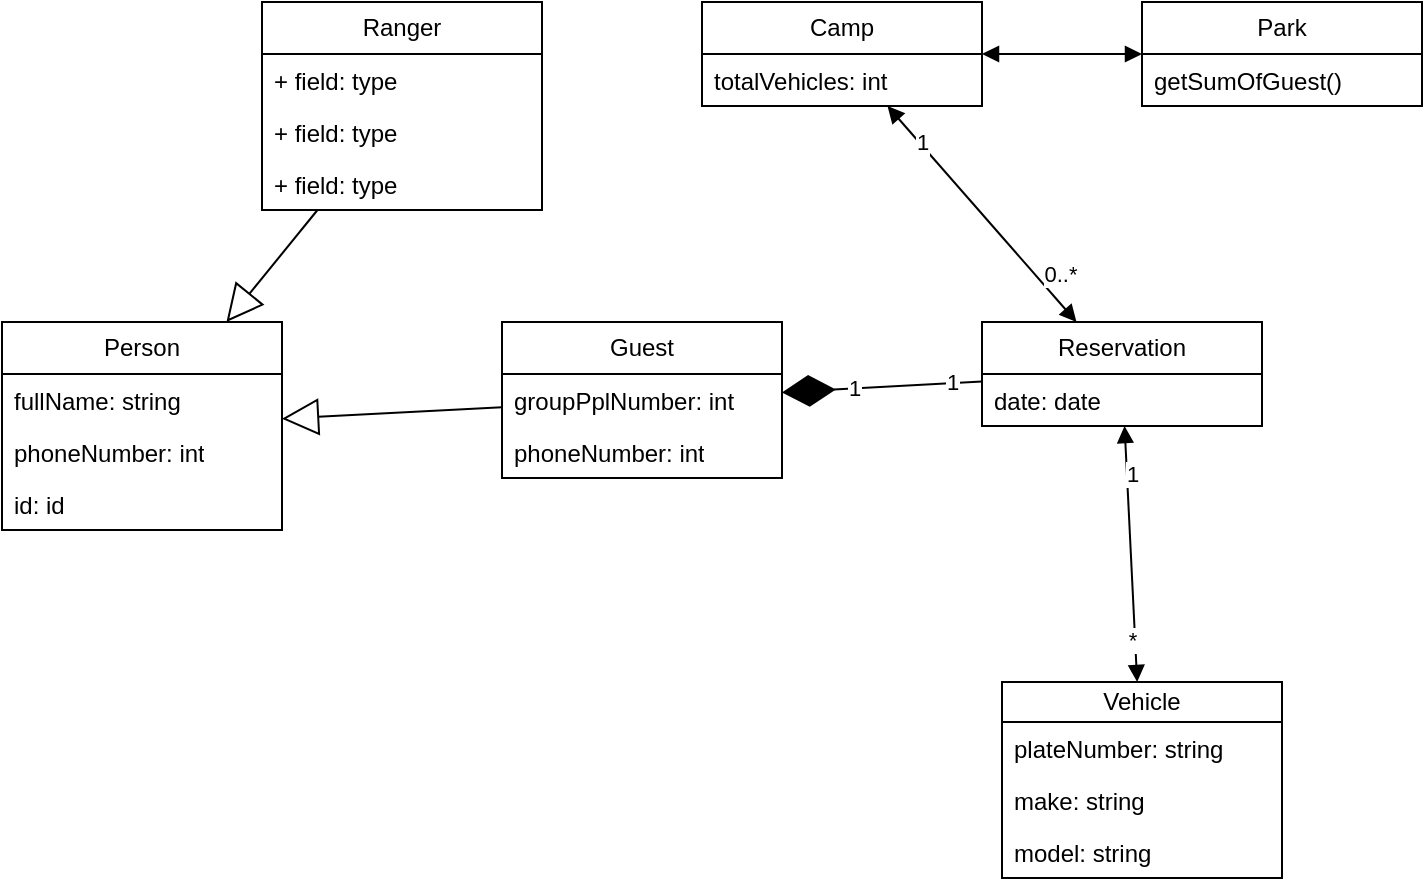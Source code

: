 <mxfile version="21.7.2" type="github">
  <diagram name="Page-1" id="Uw1vTMQRsPqiSfNXdZWv">
    <mxGraphModel dx="954" dy="623" grid="1" gridSize="10" guides="1" tooltips="1" connect="1" arrows="1" fold="1" page="1" pageScale="1" pageWidth="850" pageHeight="1100" math="0" shadow="0">
      <root>
        <mxCell id="0" />
        <mxCell id="1" parent="0" />
        <mxCell id="Qf_4WJPUIC0sfqtlXfHK-1" value="Park" style="swimlane;fontStyle=0;childLayout=stackLayout;horizontal=1;startSize=26;fillColor=none;horizontalStack=0;resizeParent=1;resizeParentMax=0;resizeLast=0;collapsible=1;marginBottom=0;whiteSpace=wrap;html=1;" vertex="1" parent="1">
          <mxGeometry x="640" y="40" width="140" height="52" as="geometry" />
        </mxCell>
        <mxCell id="Qf_4WJPUIC0sfqtlXfHK-4" value="getSumOfGuest()" style="text;strokeColor=none;fillColor=none;align=left;verticalAlign=top;spacingLeft=4;spacingRight=4;overflow=hidden;rotatable=0;points=[[0,0.5],[1,0.5]];portConstraint=eastwest;whiteSpace=wrap;html=1;" vertex="1" parent="Qf_4WJPUIC0sfqtlXfHK-1">
          <mxGeometry y="26" width="140" height="26" as="geometry" />
        </mxCell>
        <mxCell id="Qf_4WJPUIC0sfqtlXfHK-5" value="Camp" style="swimlane;fontStyle=0;childLayout=stackLayout;horizontal=1;startSize=26;fillColor=none;horizontalStack=0;resizeParent=1;resizeParentMax=0;resizeLast=0;collapsible=1;marginBottom=0;whiteSpace=wrap;html=1;" vertex="1" parent="1">
          <mxGeometry x="420" y="40" width="140" height="52" as="geometry" />
        </mxCell>
        <mxCell id="Qf_4WJPUIC0sfqtlXfHK-6" value="totalVehicles: int" style="text;strokeColor=none;fillColor=none;align=left;verticalAlign=top;spacingLeft=4;spacingRight=4;overflow=hidden;rotatable=0;points=[[0,0.5],[1,0.5]];portConstraint=eastwest;whiteSpace=wrap;html=1;" vertex="1" parent="Qf_4WJPUIC0sfqtlXfHK-5">
          <mxGeometry y="26" width="140" height="26" as="geometry" />
        </mxCell>
        <mxCell id="Qf_4WJPUIC0sfqtlXfHK-9" value="Ranger" style="swimlane;fontStyle=0;childLayout=stackLayout;horizontal=1;startSize=26;fillColor=none;horizontalStack=0;resizeParent=1;resizeParentMax=0;resizeLast=0;collapsible=1;marginBottom=0;whiteSpace=wrap;html=1;" vertex="1" parent="1">
          <mxGeometry x="200" y="40" width="140" height="104" as="geometry" />
        </mxCell>
        <mxCell id="Qf_4WJPUIC0sfqtlXfHK-10" value="+ field: type" style="text;strokeColor=none;fillColor=none;align=left;verticalAlign=top;spacingLeft=4;spacingRight=4;overflow=hidden;rotatable=0;points=[[0,0.5],[1,0.5]];portConstraint=eastwest;whiteSpace=wrap;html=1;" vertex="1" parent="Qf_4WJPUIC0sfqtlXfHK-9">
          <mxGeometry y="26" width="140" height="26" as="geometry" />
        </mxCell>
        <mxCell id="Qf_4WJPUIC0sfqtlXfHK-11" value="+ field: type" style="text;strokeColor=none;fillColor=none;align=left;verticalAlign=top;spacingLeft=4;spacingRight=4;overflow=hidden;rotatable=0;points=[[0,0.5],[1,0.5]];portConstraint=eastwest;whiteSpace=wrap;html=1;" vertex="1" parent="Qf_4WJPUIC0sfqtlXfHK-9">
          <mxGeometry y="52" width="140" height="26" as="geometry" />
        </mxCell>
        <mxCell id="Qf_4WJPUIC0sfqtlXfHK-12" value="+ field: type" style="text;strokeColor=none;fillColor=none;align=left;verticalAlign=top;spacingLeft=4;spacingRight=4;overflow=hidden;rotatable=0;points=[[0,0.5],[1,0.5]];portConstraint=eastwest;whiteSpace=wrap;html=1;" vertex="1" parent="Qf_4WJPUIC0sfqtlXfHK-9">
          <mxGeometry y="78" width="140" height="26" as="geometry" />
        </mxCell>
        <mxCell id="Qf_4WJPUIC0sfqtlXfHK-13" value="Guest" style="swimlane;fontStyle=0;childLayout=stackLayout;horizontal=1;startSize=26;fillColor=none;horizontalStack=0;resizeParent=1;resizeParentMax=0;resizeLast=0;collapsible=1;marginBottom=0;whiteSpace=wrap;html=1;" vertex="1" parent="1">
          <mxGeometry x="320" y="200" width="140" height="78" as="geometry" />
        </mxCell>
        <mxCell id="Qf_4WJPUIC0sfqtlXfHK-14" value="groupPplNumber: int" style="text;strokeColor=none;fillColor=none;align=left;verticalAlign=top;spacingLeft=4;spacingRight=4;overflow=hidden;rotatable=0;points=[[0,0.5],[1,0.5]];portConstraint=eastwest;whiteSpace=wrap;html=1;" vertex="1" parent="Qf_4WJPUIC0sfqtlXfHK-13">
          <mxGeometry y="26" width="140" height="26" as="geometry" />
        </mxCell>
        <mxCell id="Qf_4WJPUIC0sfqtlXfHK-15" value="phoneNumber: int" style="text;strokeColor=none;fillColor=none;align=left;verticalAlign=top;spacingLeft=4;spacingRight=4;overflow=hidden;rotatable=0;points=[[0,0.5],[1,0.5]];portConstraint=eastwest;whiteSpace=wrap;html=1;" vertex="1" parent="Qf_4WJPUIC0sfqtlXfHK-13">
          <mxGeometry y="52" width="140" height="26" as="geometry" />
        </mxCell>
        <mxCell id="Qf_4WJPUIC0sfqtlXfHK-17" value="Reservation" style="swimlane;fontStyle=0;childLayout=stackLayout;horizontal=1;startSize=26;fillColor=none;horizontalStack=0;resizeParent=1;resizeParentMax=0;resizeLast=0;collapsible=1;marginBottom=0;whiteSpace=wrap;html=1;" vertex="1" parent="1">
          <mxGeometry x="560" y="200" width="140" height="52" as="geometry" />
        </mxCell>
        <mxCell id="Qf_4WJPUIC0sfqtlXfHK-18" value="date: date" style="text;strokeColor=none;fillColor=none;align=left;verticalAlign=top;spacingLeft=4;spacingRight=4;overflow=hidden;rotatable=0;points=[[0,0.5],[1,0.5]];portConstraint=eastwest;whiteSpace=wrap;html=1;" vertex="1" parent="Qf_4WJPUIC0sfqtlXfHK-17">
          <mxGeometry y="26" width="140" height="26" as="geometry" />
        </mxCell>
        <mxCell id="Qf_4WJPUIC0sfqtlXfHK-21" value="Person" style="swimlane;fontStyle=0;childLayout=stackLayout;horizontal=1;startSize=26;fillColor=none;horizontalStack=0;resizeParent=1;resizeParentMax=0;resizeLast=0;collapsible=1;marginBottom=0;whiteSpace=wrap;html=1;" vertex="1" parent="1">
          <mxGeometry x="70" y="200" width="140" height="104" as="geometry" />
        </mxCell>
        <mxCell id="Qf_4WJPUIC0sfqtlXfHK-22" value="fullName: string" style="text;strokeColor=none;fillColor=none;align=left;verticalAlign=top;spacingLeft=4;spacingRight=4;overflow=hidden;rotatable=0;points=[[0,0.5],[1,0.5]];portConstraint=eastwest;whiteSpace=wrap;html=1;" vertex="1" parent="Qf_4WJPUIC0sfqtlXfHK-21">
          <mxGeometry y="26" width="140" height="26" as="geometry" />
        </mxCell>
        <mxCell id="Qf_4WJPUIC0sfqtlXfHK-23" value="phoneNumber: int" style="text;strokeColor=none;fillColor=none;align=left;verticalAlign=top;spacingLeft=4;spacingRight=4;overflow=hidden;rotatable=0;points=[[0,0.5],[1,0.5]];portConstraint=eastwest;whiteSpace=wrap;html=1;" vertex="1" parent="Qf_4WJPUIC0sfqtlXfHK-21">
          <mxGeometry y="52" width="140" height="26" as="geometry" />
        </mxCell>
        <mxCell id="Qf_4WJPUIC0sfqtlXfHK-24" value="id: id" style="text;strokeColor=none;fillColor=none;align=left;verticalAlign=top;spacingLeft=4;spacingRight=4;overflow=hidden;rotatable=0;points=[[0,0.5],[1,0.5]];portConstraint=eastwest;whiteSpace=wrap;html=1;" vertex="1" parent="Qf_4WJPUIC0sfqtlXfHK-21">
          <mxGeometry y="78" width="140" height="26" as="geometry" />
        </mxCell>
        <mxCell id="Qf_4WJPUIC0sfqtlXfHK-25" value="Vehicle" style="swimlane;fontStyle=0;childLayout=stackLayout;horizontal=1;startSize=20;fillColor=none;horizontalStack=0;resizeParent=1;resizeParentMax=0;resizeLast=0;collapsible=1;marginBottom=0;whiteSpace=wrap;html=1;" vertex="1" parent="1">
          <mxGeometry x="570" y="380" width="140" height="98" as="geometry" />
        </mxCell>
        <mxCell id="Qf_4WJPUIC0sfqtlXfHK-26" value="plateNumber: string" style="text;strokeColor=none;fillColor=none;align=left;verticalAlign=top;spacingLeft=4;spacingRight=4;overflow=hidden;rotatable=0;points=[[0,0.5],[1,0.5]];portConstraint=eastwest;whiteSpace=wrap;html=1;" vertex="1" parent="Qf_4WJPUIC0sfqtlXfHK-25">
          <mxGeometry y="20" width="140" height="26" as="geometry" />
        </mxCell>
        <mxCell id="Qf_4WJPUIC0sfqtlXfHK-27" value="make: string" style="text;strokeColor=none;fillColor=none;align=left;verticalAlign=top;spacingLeft=4;spacingRight=4;overflow=hidden;rotatable=0;points=[[0,0.5],[1,0.5]];portConstraint=eastwest;whiteSpace=wrap;html=1;" vertex="1" parent="Qf_4WJPUIC0sfqtlXfHK-25">
          <mxGeometry y="46" width="140" height="26" as="geometry" />
        </mxCell>
        <mxCell id="Qf_4WJPUIC0sfqtlXfHK-28" value="model: string" style="text;strokeColor=none;fillColor=none;align=left;verticalAlign=top;spacingLeft=4;spacingRight=4;overflow=hidden;rotatable=0;points=[[0,0.5],[1,0.5]];portConstraint=eastwest;whiteSpace=wrap;html=1;" vertex="1" parent="Qf_4WJPUIC0sfqtlXfHK-25">
          <mxGeometry y="72" width="140" height="26" as="geometry" />
        </mxCell>
        <mxCell id="Qf_4WJPUIC0sfqtlXfHK-29" value="" style="endArrow=block;startArrow=block;endFill=1;startFill=1;html=1;rounded=0;" edge="1" parent="1" source="Qf_4WJPUIC0sfqtlXfHK-5" target="Qf_4WJPUIC0sfqtlXfHK-1">
          <mxGeometry width="160" relative="1" as="geometry">
            <mxPoint x="540" y="50" as="sourcePoint" />
            <mxPoint x="700" y="50" as="targetPoint" />
          </mxGeometry>
        </mxCell>
        <mxCell id="Qf_4WJPUIC0sfqtlXfHK-30" value="" style="endArrow=block;endSize=16;endFill=0;html=1;rounded=0;" edge="1" parent="1" source="Qf_4WJPUIC0sfqtlXfHK-9" target="Qf_4WJPUIC0sfqtlXfHK-21">
          <mxGeometry x="-0.002" width="160" relative="1" as="geometry">
            <mxPoint x="340" y="84" as="sourcePoint" />
            <mxPoint x="280" y="200" as="targetPoint" />
            <mxPoint as="offset" />
          </mxGeometry>
        </mxCell>
        <mxCell id="Qf_4WJPUIC0sfqtlXfHK-31" value="" style="endArrow=block;endSize=16;endFill=0;html=1;rounded=0;" edge="1" parent="1" source="Qf_4WJPUIC0sfqtlXfHK-13" target="Qf_4WJPUIC0sfqtlXfHK-21">
          <mxGeometry x="-0.001" width="160" relative="1" as="geometry">
            <mxPoint x="238" y="154" as="sourcePoint" />
            <mxPoint x="192" y="210" as="targetPoint" />
            <mxPoint as="offset" />
          </mxGeometry>
        </mxCell>
        <mxCell id="Qf_4WJPUIC0sfqtlXfHK-32" value="" style="endArrow=diamondThin;endFill=1;endSize=24;html=1;rounded=0;" edge="1" parent="1" source="Qf_4WJPUIC0sfqtlXfHK-17" target="Qf_4WJPUIC0sfqtlXfHK-13">
          <mxGeometry width="160" relative="1" as="geometry">
            <mxPoint x="410" y="350" as="sourcePoint" />
            <mxPoint x="570" y="350" as="targetPoint" />
          </mxGeometry>
        </mxCell>
        <mxCell id="Qf_4WJPUIC0sfqtlXfHK-36" value="1" style="edgeLabel;html=1;align=center;verticalAlign=middle;resizable=0;points=[];" vertex="1" connectable="0" parent="Qf_4WJPUIC0sfqtlXfHK-32">
          <mxGeometry x="0.279" y="-1" relative="1" as="geometry">
            <mxPoint as="offset" />
          </mxGeometry>
        </mxCell>
        <mxCell id="Qf_4WJPUIC0sfqtlXfHK-37" value="1" style="edgeLabel;html=1;align=center;verticalAlign=middle;resizable=0;points=[];" vertex="1" connectable="0" parent="Qf_4WJPUIC0sfqtlXfHK-32">
          <mxGeometry x="-0.701" y="-1" relative="1" as="geometry">
            <mxPoint as="offset" />
          </mxGeometry>
        </mxCell>
        <mxCell id="Qf_4WJPUIC0sfqtlXfHK-33" value="" style="endArrow=block;startArrow=block;endFill=1;startFill=1;html=1;rounded=0;" edge="1" parent="1" source="Qf_4WJPUIC0sfqtlXfHK-25" target="Qf_4WJPUIC0sfqtlXfHK-17">
          <mxGeometry width="160" relative="1" as="geometry">
            <mxPoint x="420" y="330" as="sourcePoint" />
            <mxPoint x="580" y="330" as="targetPoint" />
          </mxGeometry>
        </mxCell>
        <mxCell id="Qf_4WJPUIC0sfqtlXfHK-34" value="1" style="edgeLabel;html=1;align=center;verticalAlign=middle;resizable=0;points=[];" vertex="1" connectable="0" parent="Qf_4WJPUIC0sfqtlXfHK-33">
          <mxGeometry x="0.624" y="-2" relative="1" as="geometry">
            <mxPoint as="offset" />
          </mxGeometry>
        </mxCell>
        <mxCell id="Qf_4WJPUIC0sfqtlXfHK-35" value="*" style="edgeLabel;html=1;align=center;verticalAlign=middle;resizable=0;points=[];" vertex="1" connectable="0" parent="Qf_4WJPUIC0sfqtlXfHK-33">
          <mxGeometry x="-0.671" y="2" relative="1" as="geometry">
            <mxPoint as="offset" />
          </mxGeometry>
        </mxCell>
        <mxCell id="Qf_4WJPUIC0sfqtlXfHK-39" value="" style="endArrow=block;startArrow=block;endFill=1;startFill=1;html=1;rounded=0;" edge="1" parent="1" source="Qf_4WJPUIC0sfqtlXfHK-5" target="Qf_4WJPUIC0sfqtlXfHK-17">
          <mxGeometry width="160" relative="1" as="geometry">
            <mxPoint x="520" y="170" as="sourcePoint" />
            <mxPoint x="665" y="200" as="targetPoint" />
          </mxGeometry>
        </mxCell>
        <mxCell id="Qf_4WJPUIC0sfqtlXfHK-40" value="0..*" style="edgeLabel;html=1;align=center;verticalAlign=middle;resizable=0;points=[];" vertex="1" connectable="0" parent="Qf_4WJPUIC0sfqtlXfHK-39">
          <mxGeometry x="0.597" y="1" relative="1" as="geometry">
            <mxPoint x="10" y="-2" as="offset" />
          </mxGeometry>
        </mxCell>
        <mxCell id="Qf_4WJPUIC0sfqtlXfHK-41" value="1" style="edgeLabel;html=1;align=center;verticalAlign=middle;resizable=0;points=[];" vertex="1" connectable="0" parent="Qf_4WJPUIC0sfqtlXfHK-39">
          <mxGeometry x="-0.665" y="1" relative="1" as="geometry">
            <mxPoint as="offset" />
          </mxGeometry>
        </mxCell>
      </root>
    </mxGraphModel>
  </diagram>
</mxfile>
